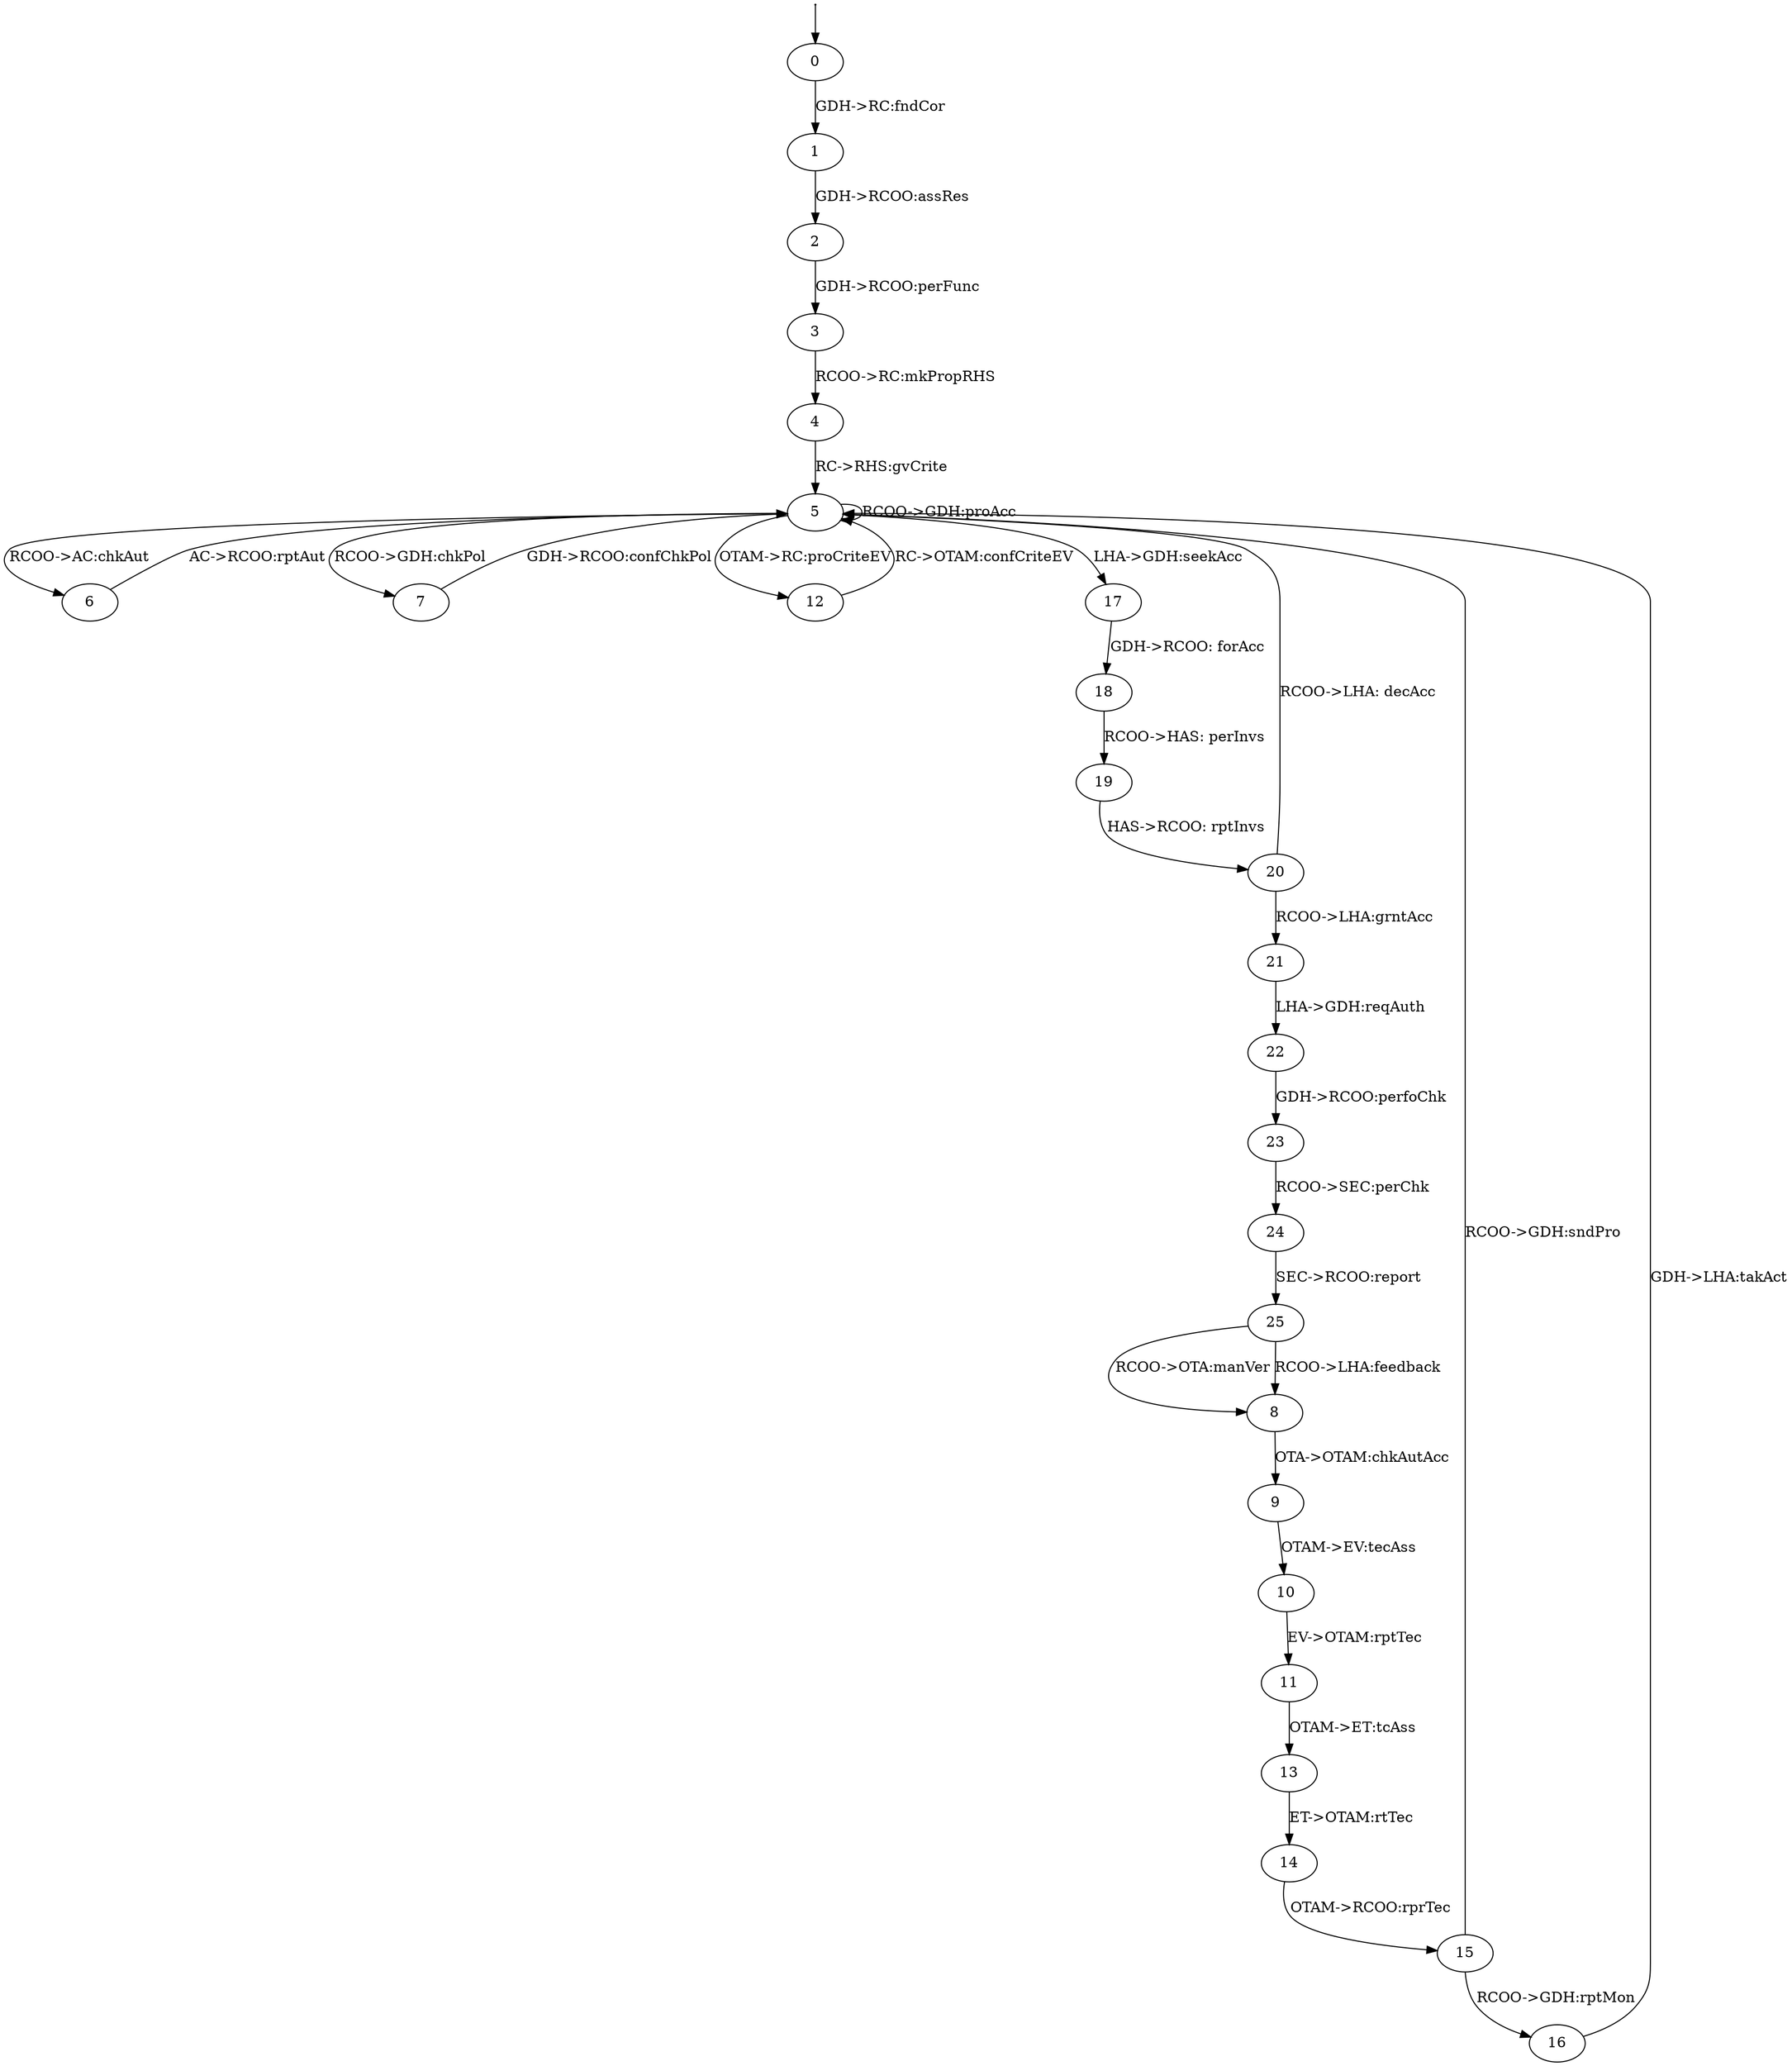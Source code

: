 digraph PCref {
    s0 [label="" height=0 width=0]
    s0 -> 0
    0 -> 1 [label="GDH->RC:fndCor"]
    1 -> 2 [label="GDH->RCOO:assRes"]
    2 -> 3 [label="GDH->RCOO:perFunc"]
    3 -> 4 [label="RCOO->RC:mkPropRHS"]
    4 -> 5 [label="RC->RHS:gvCrite"]
    5 -> 6 [label="RCOO->AC:chkAut"]
    6 -> 5 [label="AC->RCOO:rptAut"]
    5 -> 5 [label="RCOO->GDH:proAcc"]
    5 -> 7 [label="RCOO->GDH:chkPol"]
    7 -> 5 [label="GDH->RCOO:confChkPol"]
    5 -> 12 [label="OTAM->RC:proCriteEV"]
    12 -> 5 [label="RC->OTAM:confCriteEV"]
    8 -> 9 [label="OTA->OTAM:chkAutAcc"]
    9 -> 10 [label="OTAM->EV:tecAss"]
    10 -> 11 [label="EV->OTAM:rptTec"]
    11 -> 13 [label="OTAM->ET:tcAss"]
    13 -> 14 [label="ET->OTAM:rtTec"]
    14 -> 15 [label="OTAM->RCOO:rprTec"]
    15 -> 16 [label="RCOO->GDH:rptMon"]
    16 -> 5 [label="GDH->LHA:takAct"]
    15 -> 5 [label="RCOO->GDH:sndPro"]
    5 -> 17 [label="LHA->GDH:seekAcc"]
    17 -> 18 [label="GDH->RCOO: forAcc"]
    18 -> 19 [label="RCOO->HAS: perInvs"]
    19 -> 20 [label="HAS->RCOO: rptInvs"]
    20 -> 5 [label="RCOO->LHA: decAcc"]
    20 -> 21 [label="RCOO->LHA:grntAcc"]
    21 -> 22 [label="LHA->GDH:reqAuth"]
    22 -> 23 [label="GDH->RCOO:perfoChk"]
    23 -> 24 [label="RCOO->SEC:perChk"]
    24 -> 25 [label="SEC->RCOO:report"]
    25 -> 8 [label="RCOO->LHA:feedback"]
    25 -> 8 [label="RCOO->OTA:manVer"]
}

